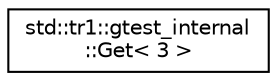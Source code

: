 digraph "Graphical Class Hierarchy"
{
  edge [fontname="Helvetica",fontsize="10",labelfontname="Helvetica",labelfontsize="10"];
  node [fontname="Helvetica",fontsize="10",shape=record];
  rankdir="LR";
  Node0 [label="std::tr1::gtest_internal\l::Get\< 3 \>",height=0.2,width=0.4,color="black", fillcolor="white", style="filled",URL="$classstd_1_1tr1_1_1gtest__internal_1_1Get_3_013_01_4.html"];
}
